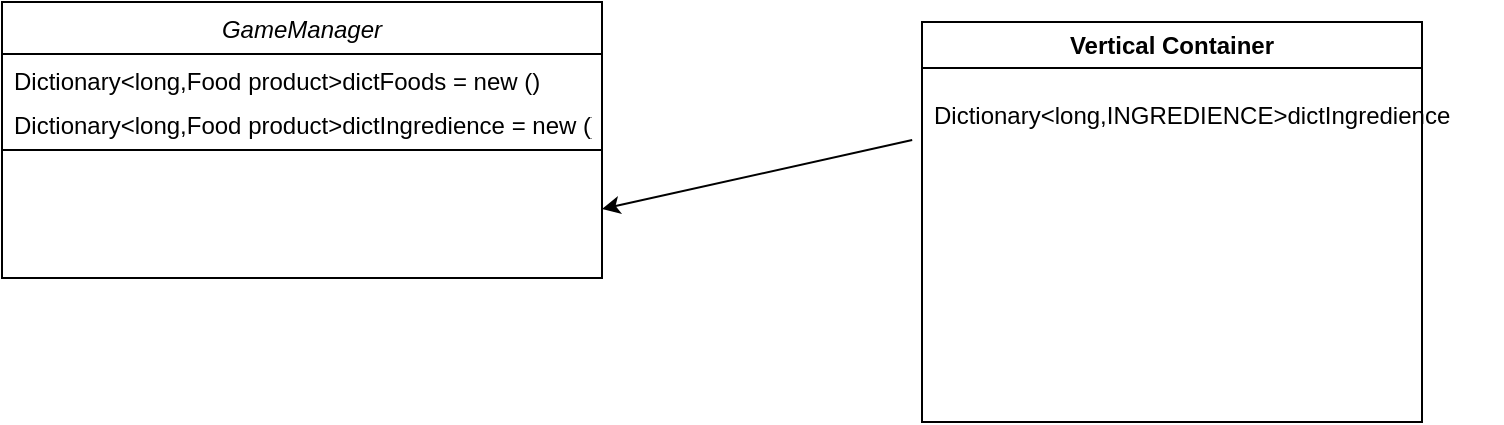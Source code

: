 <mxfile version="24.8.6" pages="2">
  <diagram id="C5RBs43oDa-KdzZeNtuy" name="code flow &amp; data">
    <mxGraphModel grid="1" page="1" gridSize="10" guides="1" tooltips="1" connect="1" arrows="1" fold="1" pageScale="1" pageWidth="827" pageHeight="1169" math="0" shadow="0">
      <root>
        <mxCell id="WIyWlLk6GJQsqaUBKTNV-0" />
        <mxCell id="WIyWlLk6GJQsqaUBKTNV-1" parent="WIyWlLk6GJQsqaUBKTNV-0" />
        <mxCell id="Pb3WY0-0JMKUWawor_lN-2" value="GameManager" style="swimlane;fontStyle=2;align=center;verticalAlign=top;childLayout=stackLayout;horizontal=1;startSize=26;horizontalStack=0;resizeParent=1;resizeLast=0;collapsible=1;marginBottom=0;rounded=0;shadow=0;strokeWidth=1;" vertex="1" parent="WIyWlLk6GJQsqaUBKTNV-1">
          <mxGeometry x="180" y="460" width="300" height="138" as="geometry">
            <mxRectangle x="230" y="140" width="160" height="26" as="alternateBounds" />
          </mxGeometry>
        </mxCell>
        <mxCell id="Pb3WY0-0JMKUWawor_lN-4" value="Dictionary&lt;long,Food product&gt;dictFoods = new ()" style="text;align=left;verticalAlign=top;spacingLeft=4;spacingRight=4;overflow=hidden;rotatable=0;points=[[0,0.5],[1,0.5]];portConstraint=eastwest;rounded=0;shadow=0;html=0;" vertex="1" parent="Pb3WY0-0JMKUWawor_lN-2">
          <mxGeometry y="26" width="300" height="22" as="geometry" />
        </mxCell>
        <mxCell id="NXhmF1NjfVf1BXtb6jI3-0" value="Dictionary&lt;long,Food product&gt;dictIngredience = new ()" style="text;align=left;verticalAlign=top;spacingLeft=4;spacingRight=4;overflow=hidden;rotatable=0;points=[[0,0.5],[1,0.5]];portConstraint=eastwest;rounded=0;shadow=0;html=0;" vertex="1" parent="Pb3WY0-0JMKUWawor_lN-2">
          <mxGeometry y="48" width="300" height="22" as="geometry" />
        </mxCell>
        <mxCell id="Pb3WY0-0JMKUWawor_lN-6" value="" style="line;html=1;strokeWidth=1;align=left;verticalAlign=middle;spacingTop=-1;spacingLeft=3;spacingRight=3;rotatable=0;labelPosition=right;points=[];portConstraint=eastwest;" vertex="1" parent="Pb3WY0-0JMKUWawor_lN-2">
          <mxGeometry y="70" width="300" height="8" as="geometry" />
        </mxCell>
        <mxCell id="Pb3WY0-0JMKUWawor_lN-14" value="Vertical Container" style="swimlane;whiteSpace=wrap;html=1;" vertex="1" parent="WIyWlLk6GJQsqaUBKTNV-1">
          <mxGeometry x="640" y="470" width="250" height="200" as="geometry" />
        </mxCell>
        <mxCell id="Pb3WY0-0JMKUWawor_lN-15" value="   Dictionary&lt;long,INGREDIENCE&gt;dictIngredience" style="text;align=left;verticalAlign=top;spacingLeft=4;spacingRight=4;overflow=hidden;rotatable=0;points=[[0,0.5],[1,0.5]];portConstraint=eastwest;rounded=0;shadow=0;html=0;" vertex="1" parent="Pb3WY0-0JMKUWawor_lN-14">
          <mxGeometry x="-10" y="33" width="300" height="26" as="geometry" />
        </mxCell>
        <mxCell id="Pb3WY0-0JMKUWawor_lN-16" value="" style="endArrow=classic;html=1;rounded=0;exitX=0.017;exitY=1;exitDx=0;exitDy=0;exitPerimeter=0;entryX=1;entryY=0.75;entryDx=0;entryDy=0;" edge="1" parent="WIyWlLk6GJQsqaUBKTNV-1" source="Pb3WY0-0JMKUWawor_lN-15" target="Pb3WY0-0JMKUWawor_lN-2">
          <mxGeometry width="50" height="50" relative="1" as="geometry">
            <mxPoint x="390" y="410" as="sourcePoint" />
            <mxPoint x="440" y="360" as="targetPoint" />
          </mxGeometry>
        </mxCell>
      </root>
    </mxGraphModel>
  </diagram>
  <diagram id="JlCoAtqAVgAvNiTVRZwF" name="config">
    <mxGraphModel grid="1" page="1" gridSize="10" guides="1" tooltips="1" connect="1" arrows="1" fold="1" pageScale="1" pageWidth="850" pageHeight="1100" math="0" shadow="0">
      <root>
        <mxCell id="0" />
        <mxCell id="1" parent="0" />
        <mxCell id="9noUH9EJ9aLUGJ7s67fn-1" value="Banhbao" style="swimlane;whiteSpace=wrap;html=1;" vertex="1" parent="1">
          <mxGeometry x="70" y="310" width="310" height="200" as="geometry" />
        </mxCell>
        <mxCell id="9noUH9EJ9aLUGJ7s67fn-2" value="  &lt;i, Thit&gt; , &lt;10,Botmi&gt;" style="text;align=left;verticalAlign=top;spacingLeft=4;spacingRight=4;overflow=hidden;rotatable=0;points=[[0,0.5],[1,0.5]];portConstraint=eastwest;rounded=0;shadow=0;html=0;" vertex="1" parent="9noUH9EJ9aLUGJ7s67fn-1">
          <mxGeometry x="-10" y="46" width="300" height="26" as="geometry" />
        </mxCell>
        <mxCell id="NDF_q_GeIAoW5O9bUhmN-3" value="  id : 1" style="text;align=left;verticalAlign=top;spacingLeft=4;spacingRight=4;overflow=hidden;rotatable=0;points=[[0,0.5],[1,0.5]];portConstraint=eastwest;rounded=0;shadow=0;html=0;" vertex="1" parent="9noUH9EJ9aLUGJ7s67fn-1">
          <mxGeometry x="-20" y="46" width="300" height="26" as="geometry" />
        </mxCell>
        <mxCell id="9noUH9EJ9aLUGJ7s67fn-3" value="&lt;blockquote style=&quot;margin: 0 0 0 40px; border: none; padding: 0px;&quot;&gt;Thit&lt;/blockquote&gt;" style="swimlane;whiteSpace=wrap;html=1;" vertex="1" parent="1">
          <mxGeometry x="490" y="100" width="290" height="200" as="geometry" />
        </mxCell>
        <mxCell id="9noUH9EJ9aLUGJ7s67fn-6" value="  id : 1" style="text;align=left;verticalAlign=top;spacingLeft=4;spacingRight=4;overflow=hidden;rotatable=0;points=[[0,0.5],[1,0.5]];portConstraint=eastwest;rounded=0;shadow=0;html=0;" vertex="1" parent="9noUH9EJ9aLUGJ7s67fn-3">
          <mxGeometry y="33" width="300" height="26" as="geometry" />
        </mxCell>
        <mxCell id="9noUH9EJ9aLUGJ7s67fn-10" value="&lt;blockquote style=&quot;margin: 0 0 0 40px; border: none; padding: 0px;&quot;&gt;Botmi&lt;/blockquote&gt;" style="swimlane;whiteSpace=wrap;html=1;" vertex="1" parent="1">
          <mxGeometry x="520" y="500" width="290" height="200" as="geometry" />
        </mxCell>
        <mxCell id="9noUH9EJ9aLUGJ7s67fn-11" value="  id : 10" style="text;align=left;verticalAlign=top;spacingLeft=4;spacingRight=4;overflow=hidden;rotatable=0;points=[[0,0.5],[1,0.5]];portConstraint=eastwest;rounded=0;shadow=0;html=0;" vertex="1" parent="9noUH9EJ9aLUGJ7s67fn-10">
          <mxGeometry y="33" width="300" height="26" as="geometry" />
        </mxCell>
        <mxCell id="9noUH9EJ9aLUGJ7s67fn-12" value="amount : 200" style="text;align=left;verticalAlign=top;spacingLeft=4;spacingRight=4;overflow=hidden;rotatable=0;points=[[0,0.5],[1,0.5]];portConstraint=eastwest;rounded=0;shadow=0;html=0;" vertex="1" parent="9noUH9EJ9aLUGJ7s67fn-10">
          <mxGeometry x="-5" y="59" width="300" height="26" as="geometry" />
        </mxCell>
        <mxCell id="NDF_q_GeIAoW5O9bUhmN-1" value="GameManager" style="swimlane;whiteSpace=wrap;html=1;startSize=23;" vertex="1" parent="1">
          <mxGeometry x="120" y="560" width="250" height="200" as="geometry" />
        </mxCell>
        <mxCell id="NDF_q_GeIAoW5O9bUhmN-2" value="DICTFoods: &lt;1,Banhbao&gt; &lt;2,Banhmi&gt;" style="text;align=left;verticalAlign=top;spacingLeft=4;spacingRight=4;overflow=hidden;rotatable=0;points=[[0,0.5],[1,0.5]];portConstraint=eastwest;rounded=0;shadow=0;html=0;" vertex="1" parent="NDF_q_GeIAoW5O9bUhmN-1">
          <mxGeometry x="-10" y="33" width="300" height="26" as="geometry" />
        </mxCell>
        <mxCell id="frs5DTGlJkov0AIH9ppu-1" value="DICTIngredience: &lt;1,Thit&gt; &lt;2,Botmi&gt;" style="text;align=left;verticalAlign=top;spacingLeft=4;spacingRight=4;overflow=hidden;rotatable=0;points=[[0,0.5],[1,0.5]];portConstraint=eastwest;rounded=0;shadow=0;html=0;" vertex="1" parent="NDF_q_GeIAoW5O9bUhmN-1">
          <mxGeometry y="70" width="300" height="26" as="geometry" />
        </mxCell>
        <mxCell id="frs5DTGlJkov0AIH9ppu-2" value="Hambuger" style="swimlane;whiteSpace=wrap;html=1;" vertex="1" parent="1">
          <mxGeometry x="70" width="310" height="200" as="geometry" />
        </mxCell>
        <mxCell id="frs5DTGlJkov0AIH9ppu-3" value=" dict &lt;id, cHITIETNGUYENLIEU&gt; , &lt;10,Botmi&gt;" style="text;align=left;verticalAlign=top;spacingLeft=4;spacingRight=4;overflow=hidden;rotatable=0;points=[[0,0.5],[1,0.5]];portConstraint=eastwest;rounded=0;shadow=0;html=0;" vertex="1" parent="frs5DTGlJkov0AIH9ppu-2">
          <mxGeometry x="-10" y="46" width="300" height="26" as="geometry" />
        </mxCell>
        <mxCell id="frs5DTGlJkov0AIH9ppu-4" value="  id : 1" style="text;align=left;verticalAlign=top;spacingLeft=4;spacingRight=4;overflow=hidden;rotatable=0;points=[[0,0.5],[1,0.5]];portConstraint=eastwest;rounded=0;shadow=0;html=0;" vertex="1" parent="frs5DTGlJkov0AIH9ppu-2">
          <mxGeometry y="20" width="300" height="26" as="geometry" />
        </mxCell>
        <mxCell id="frs5DTGlJkov0AIH9ppu-5" value="&lt;blockquote style=&quot;margin: 0 0 0 40px; border: none; padding: 0px;&quot;&gt;ChiTietNguyenLieu&lt;/blockquote&gt;" style="swimlane;whiteSpace=wrap;html=1;" vertex="1" parent="1">
          <mxGeometry x="470" y="-120" width="290" height="200" as="geometry" />
        </mxCell>
        <mxCell id="frs5DTGlJkov0AIH9ppu-6" value="id NGUYEN LIEU " style="text;align=left;verticalAlign=top;spacingLeft=4;spacingRight=4;overflow=hidden;rotatable=0;points=[[0,0.5],[1,0.5]];portConstraint=eastwest;rounded=0;shadow=0;html=0;" vertex="1" parent="frs5DTGlJkov0AIH9ppu-5">
          <mxGeometry y="33" width="300" height="26" as="geometry" />
        </mxCell>
        <mxCell id="frs5DTGlJkov0AIH9ppu-7" value=" amount" style="text;align=left;verticalAlign=top;spacingLeft=4;spacingRight=4;overflow=hidden;rotatable=0;points=[[0,0.5],[1,0.5]];portConstraint=eastwest;rounded=0;shadow=0;html=0;" vertex="1" parent="frs5DTGlJkov0AIH9ppu-5">
          <mxGeometry x="-5" y="59" width="300" height="26" as="geometry" />
        </mxCell>
        <mxCell id="MGDln_Mh5Q5k_aAmbko7-1" value="id " style="text;align=left;verticalAlign=top;spacingLeft=4;spacingRight=4;overflow=hidden;rotatable=0;points=[[0,0.5],[1,0.5]];portConstraint=eastwest;rounded=0;shadow=0;html=0;" vertex="1" parent="frs5DTGlJkov0AIH9ppu-5">
          <mxGeometry y="20" width="300" height="26" as="geometry" />
        </mxCell>
        <mxCell id="MGDln_Mh5Q5k_aAmbko7-2" value="name : thit danh cho chao" style="text;align=left;verticalAlign=top;spacingLeft=4;spacingRight=4;overflow=hidden;rotatable=0;points=[[0,0.5],[1,0.5]];portConstraint=eastwest;rounded=0;shadow=0;html=0;" vertex="1" parent="frs5DTGlJkov0AIH9ppu-5">
          <mxGeometry x="-5" y="87" width="300" height="26" as="geometry" />
        </mxCell>
      </root>
    </mxGraphModel>
  </diagram>
</mxfile>
